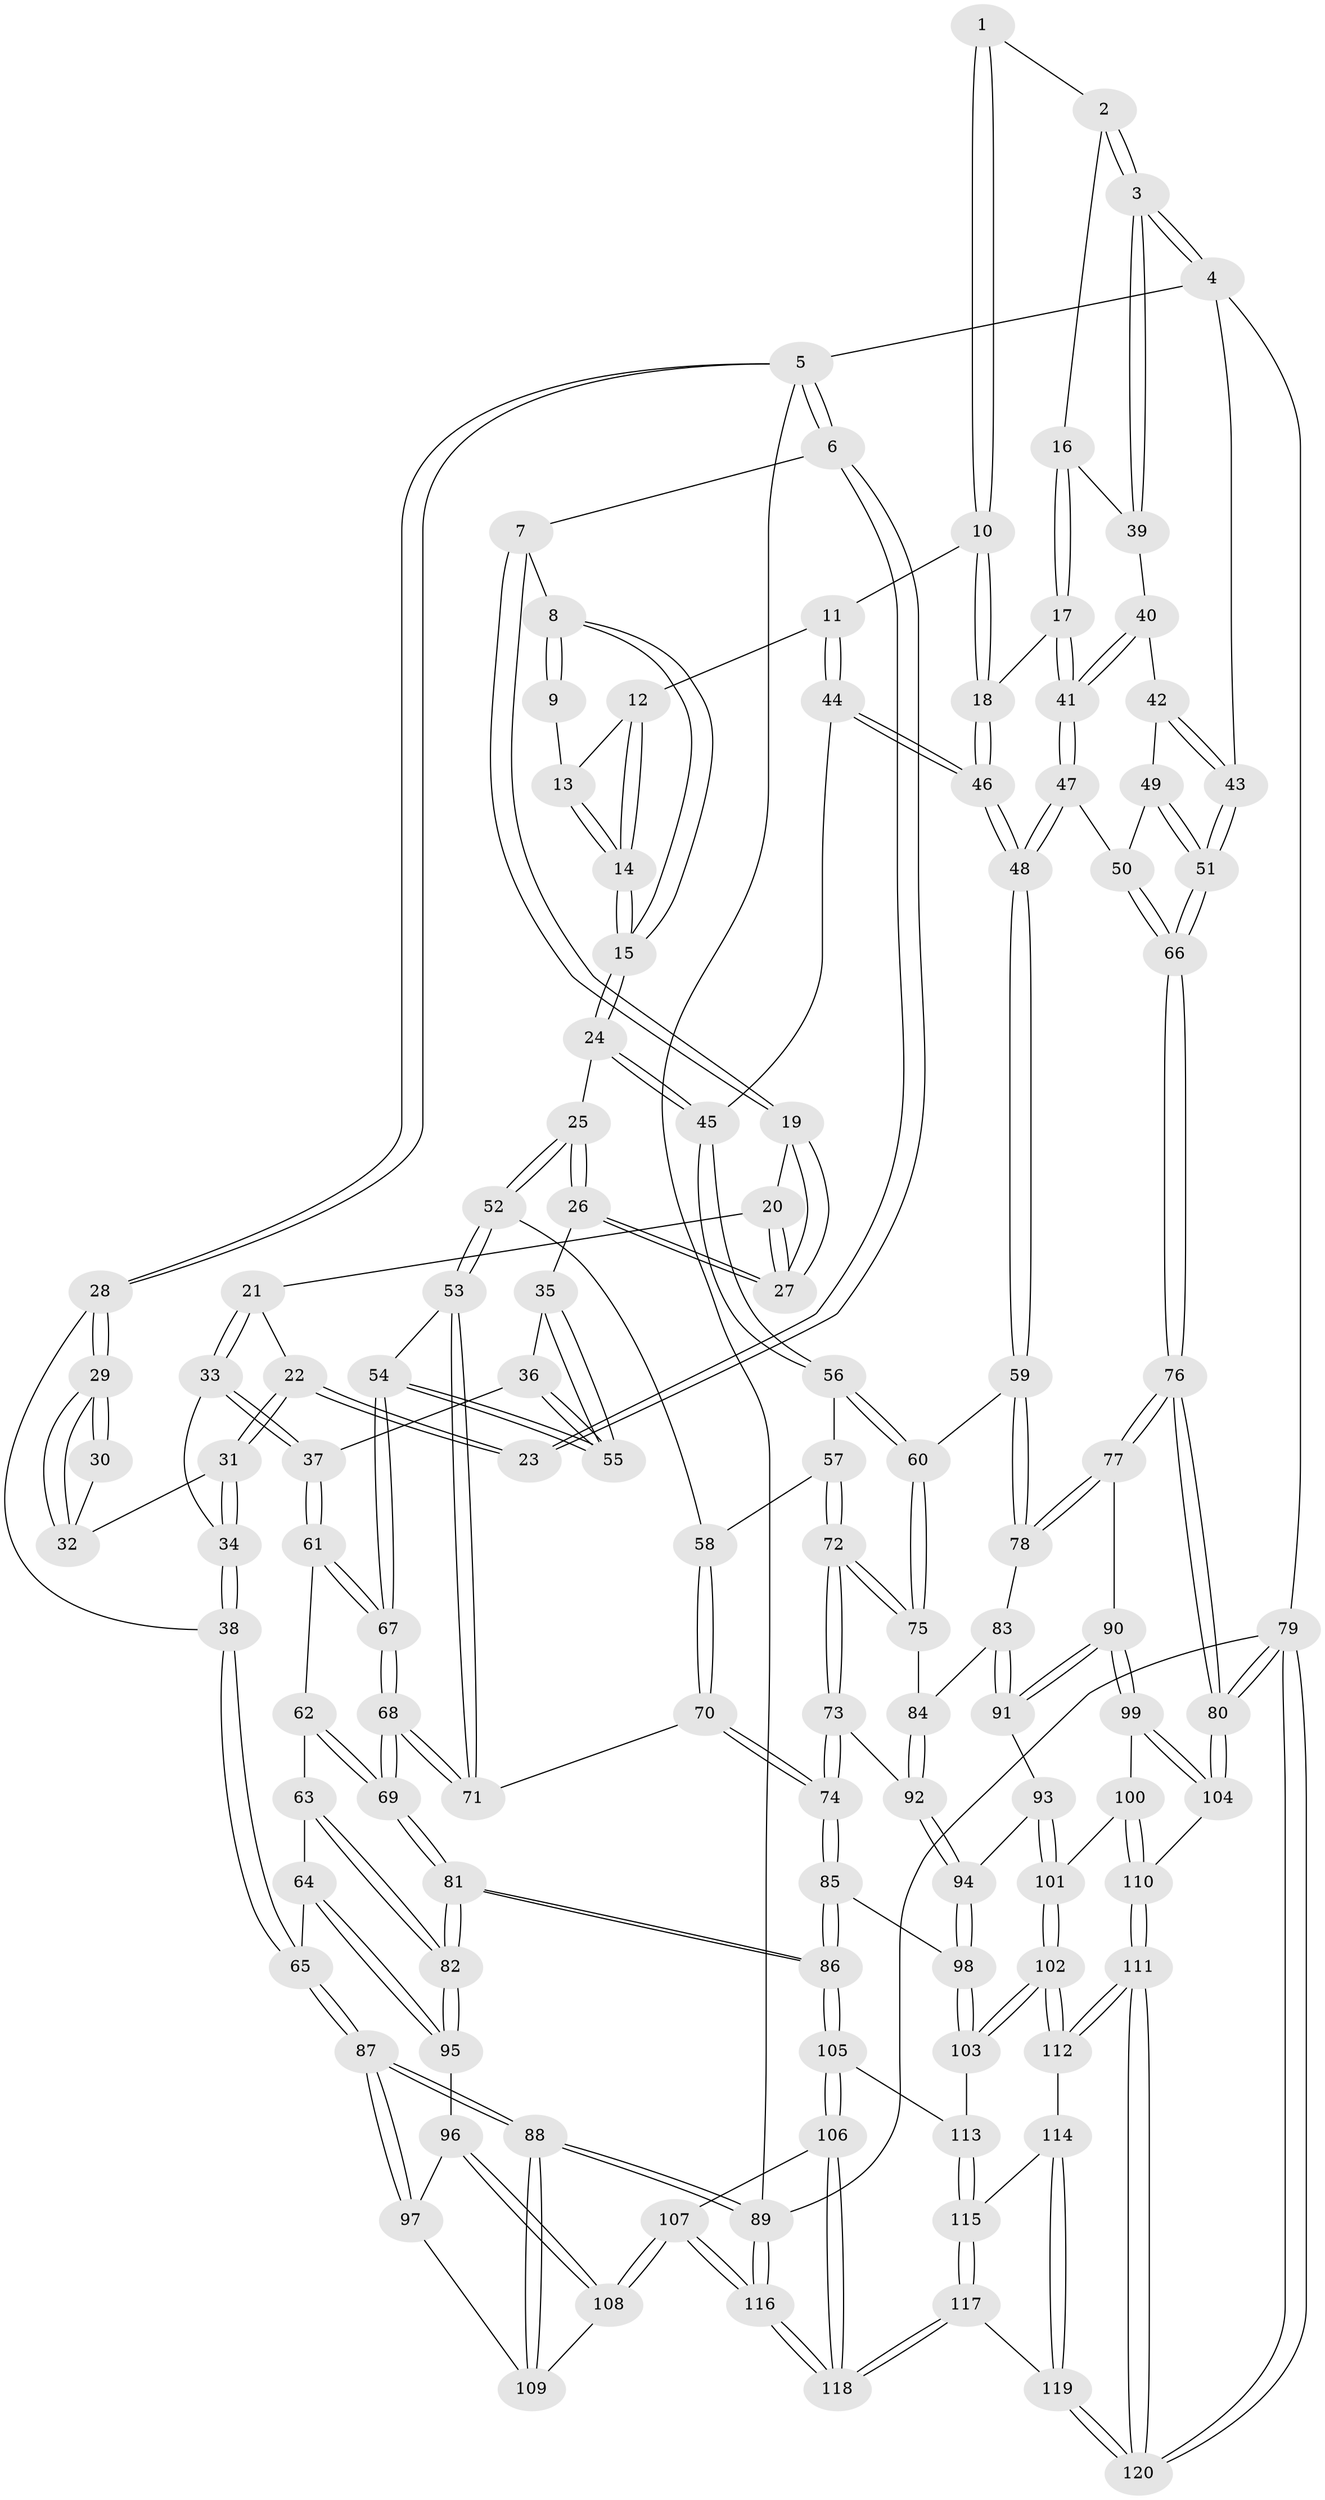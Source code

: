 // Generated by graph-tools (version 1.1) at 2025/38/03/09/25 02:38:48]
// undirected, 120 vertices, 297 edges
graph export_dot {
graph [start="1"]
  node [color=gray90,style=filled];
  1 [pos="+0.64914653856703+0"];
  2 [pos="+1+0"];
  3 [pos="+1+0"];
  4 [pos="+1+0"];
  5 [pos="+0+0"];
  6 [pos="+0.27519767645945037+0"];
  7 [pos="+0.3088456537603935+0"];
  8 [pos="+0.32538196533184505+0"];
  9 [pos="+0.49321800519874165+0"];
  10 [pos="+0.6741188026579183+0.17079353721357288"];
  11 [pos="+0.6636641500737721+0.1738488645766071"];
  12 [pos="+0.6243904276441996+0.1791496140532016"];
  13 [pos="+0.5445958212306165+0"];
  14 [pos="+0.5344965816310302+0.20457877754835355"];
  15 [pos="+0.5210393279342296+0.2094656917783989"];
  16 [pos="+0.7227977737947778+0.1636294327831253"];
  17 [pos="+0.6901977172003458+0.17436137350401168"];
  18 [pos="+0.6833602023653031+0.17324218685439932"];
  19 [pos="+0.32500329775970727+0.03580311924557153"];
  20 [pos="+0.2900921860222716+0.1811783832546248"];
  21 [pos="+0.25268770926617723+0.19319552857595876"];
  22 [pos="+0.19542204300714047+0.11888822405720181"];
  23 [pos="+0.20250370261212639+0"];
  24 [pos="+0.5162092869780536+0.21511931078849636"];
  25 [pos="+0.45114570575314233+0.2594077419006134"];
  26 [pos="+0.43384468711703394+0.25873662757231114"];
  27 [pos="+0.4054492435654698+0.2326680823965796"];
  28 [pos="+0+0.17210994353156894"];
  29 [pos="+0+0.1717023466046369"];
  30 [pos="+0.11518822433029553+0.05740970110462728"];
  31 [pos="+0.12714526830067552+0.19182613549250138"];
  32 [pos="+0.07760348856652424+0.15817107615221715"];
  33 [pos="+0.19137740912718157+0.3343255279417822"];
  34 [pos="+0.15235122577787402+0.319735223576198"];
  35 [pos="+0.37789968228037096+0.29162034921607677"];
  36 [pos="+0.23195185736921817+0.3449987413840144"];
  37 [pos="+0.20210848341591872+0.34458896512014014"];
  38 [pos="+0+0.3638566848721536"];
  39 [pos="+0.8646421802734674+0.1673288110796359"];
  40 [pos="+0.8895744091336649+0.22371022359065465"];
  41 [pos="+0.770428171218078+0.3115487935761691"];
  42 [pos="+0.9112671455669292+0.25115251222264146"];
  43 [pos="+1+0.09254876051511815"];
  44 [pos="+0.6375543813484482+0.3942315345918317"];
  45 [pos="+0.6264524712130208+0.3961248225196913"];
  46 [pos="+0.6827510144209477+0.39969324229602"];
  47 [pos="+0.800595825389274+0.4264189375028607"];
  48 [pos="+0.7954068024959773+0.43529954472755567"];
  49 [pos="+0.9123999525990749+0.26073894855029484"];
  50 [pos="+0.876460538031448+0.38332868868673176"];
  51 [pos="+1+0.4176180751600392"];
  52 [pos="+0.4782265581569653+0.4029297600004889"];
  53 [pos="+0.4218190091544548+0.45289932140627975"];
  54 [pos="+0.3724744270998932+0.46775051806256884"];
  55 [pos="+0.36503601860491025+0.4572759837275824"];
  56 [pos="+0.5837765286371692+0.4312078245684985"];
  57 [pos="+0.5570415837247641+0.4384518404537186"];
  58 [pos="+0.5385280756830988+0.4371745835738116"];
  59 [pos="+0.7957207715094446+0.4508171741396077"];
  60 [pos="+0.6571440744045001+0.5367926435143371"];
  61 [pos="+0.2005656686409622+0.3686198987892992"];
  62 [pos="+0.1896861919789273+0.42286104277212827"];
  63 [pos="+0.10013924232415956+0.5207359544458061"];
  64 [pos="+0+0.4645855202713497"];
  65 [pos="+0+0.4533998233963218"];
  66 [pos="+1+0.42585291214859544"];
  67 [pos="+0.33741466212627264+0.5380164039892132"];
  68 [pos="+0.3307309309467948+0.5616487565107218"];
  69 [pos="+0.28735237323243895+0.649956252415235"];
  70 [pos="+0.4961087597885276+0.5530689257952314"];
  71 [pos="+0.4696342401294524+0.5353850696118282"];
  72 [pos="+0.5893565640304995+0.5973261603511645"];
  73 [pos="+0.5720442879471581+0.625573778354132"];
  74 [pos="+0.5342642882636484+0.6518786534741305"];
  75 [pos="+0.6565136378408992+0.5379217427918372"];
  76 [pos="+1+0.5582084233287607"];
  77 [pos="+0.93622132816439+0.6059079864299799"];
  78 [pos="+0.8237836780075168+0.5110457407644894"];
  79 [pos="+1+1"];
  80 [pos="+1+1"];
  81 [pos="+0.28202272660169453+0.6815258006851528"];
  82 [pos="+0.19453079955293096+0.6748059995635146"];
  83 [pos="+0.7547429441400209+0.6047728402541154"];
  84 [pos="+0.7287504716871722+0.6251166617599886"];
  85 [pos="+0.5236770426116463+0.6710922993871702"];
  86 [pos="+0.33598782271265176+0.7387165993758291"];
  87 [pos="+0+0.7084534816657941"];
  88 [pos="+0+1"];
  89 [pos="+0+1"];
  90 [pos="+0.893772861866967+0.6872740466958471"];
  91 [pos="+0.823541570248302+0.6871039234791825"];
  92 [pos="+0.7145357647421464+0.6509339798402458"];
  93 [pos="+0.7419083861344157+0.7076864958404427"];
  94 [pos="+0.7308498268386809+0.7055998585231164"];
  95 [pos="+0.179326289909658+0.6805303044809335"];
  96 [pos="+0.15469350561640374+0.6917931056838952"];
  97 [pos="+0.050652616750346796+0.719020765939632"];
  98 [pos="+0.6419076340370669+0.8013151484185403"];
  99 [pos="+0.89495330013742+0.7482720483583442"];
  100 [pos="+0.8389058084564806+0.8130444626450948"];
  101 [pos="+0.820468229054886+0.8158231738182737"];
  102 [pos="+0.6877858794944302+0.887684324351132"];
  103 [pos="+0.6425689932462822+0.8049920353683768"];
  104 [pos="+1+0.8888249626183466"];
  105 [pos="+0.33759344179038275+0.7772420905158782"];
  106 [pos="+0.33712314476192445+0.7783156119113258"];
  107 [pos="+0.20625429484420732+0.9007908032422948"];
  108 [pos="+0.11828742643093003+0.8846640853780574"];
  109 [pos="+0.08873034168755892+0.8899578243381507"];
  110 [pos="+0.8809100295685955+0.8891082667533589"];
  111 [pos="+0.7736140634421835+1"];
  112 [pos="+0.6859747452528931+0.9205339819183982"];
  113 [pos="+0.4693658578926085+0.8749042557975468"];
  114 [pos="+0.5494705081752114+0.9386486595968838"];
  115 [pos="+0.48221273181915203+0.8996314710067511"];
  116 [pos="+0.1820781602717013+1"];
  117 [pos="+0.3850804886460133+1"];
  118 [pos="+0.3708192731722113+1"];
  119 [pos="+0.45961067715969733+1"];
  120 [pos="+0.7909189294518207+1"];
  1 -- 2;
  1 -- 10;
  1 -- 10;
  2 -- 3;
  2 -- 3;
  2 -- 16;
  3 -- 4;
  3 -- 4;
  3 -- 39;
  3 -- 39;
  4 -- 5;
  4 -- 43;
  4 -- 79;
  5 -- 6;
  5 -- 6;
  5 -- 28;
  5 -- 28;
  5 -- 89;
  6 -- 7;
  6 -- 23;
  6 -- 23;
  7 -- 8;
  7 -- 19;
  7 -- 19;
  8 -- 9;
  8 -- 9;
  8 -- 15;
  8 -- 15;
  9 -- 13;
  10 -- 11;
  10 -- 18;
  10 -- 18;
  11 -- 12;
  11 -- 44;
  11 -- 44;
  12 -- 13;
  12 -- 14;
  12 -- 14;
  13 -- 14;
  13 -- 14;
  14 -- 15;
  14 -- 15;
  15 -- 24;
  15 -- 24;
  16 -- 17;
  16 -- 17;
  16 -- 39;
  17 -- 18;
  17 -- 41;
  17 -- 41;
  18 -- 46;
  18 -- 46;
  19 -- 20;
  19 -- 27;
  19 -- 27;
  20 -- 21;
  20 -- 27;
  20 -- 27;
  21 -- 22;
  21 -- 33;
  21 -- 33;
  22 -- 23;
  22 -- 23;
  22 -- 31;
  22 -- 31;
  24 -- 25;
  24 -- 45;
  24 -- 45;
  25 -- 26;
  25 -- 26;
  25 -- 52;
  25 -- 52;
  26 -- 27;
  26 -- 27;
  26 -- 35;
  28 -- 29;
  28 -- 29;
  28 -- 38;
  29 -- 30;
  29 -- 30;
  29 -- 32;
  29 -- 32;
  30 -- 32;
  31 -- 32;
  31 -- 34;
  31 -- 34;
  33 -- 34;
  33 -- 37;
  33 -- 37;
  34 -- 38;
  34 -- 38;
  35 -- 36;
  35 -- 55;
  35 -- 55;
  36 -- 37;
  36 -- 55;
  36 -- 55;
  37 -- 61;
  37 -- 61;
  38 -- 65;
  38 -- 65;
  39 -- 40;
  40 -- 41;
  40 -- 41;
  40 -- 42;
  41 -- 47;
  41 -- 47;
  42 -- 43;
  42 -- 43;
  42 -- 49;
  43 -- 51;
  43 -- 51;
  44 -- 45;
  44 -- 46;
  44 -- 46;
  45 -- 56;
  45 -- 56;
  46 -- 48;
  46 -- 48;
  47 -- 48;
  47 -- 48;
  47 -- 50;
  48 -- 59;
  48 -- 59;
  49 -- 50;
  49 -- 51;
  49 -- 51;
  50 -- 66;
  50 -- 66;
  51 -- 66;
  51 -- 66;
  52 -- 53;
  52 -- 53;
  52 -- 58;
  53 -- 54;
  53 -- 71;
  53 -- 71;
  54 -- 55;
  54 -- 55;
  54 -- 67;
  54 -- 67;
  56 -- 57;
  56 -- 60;
  56 -- 60;
  57 -- 58;
  57 -- 72;
  57 -- 72;
  58 -- 70;
  58 -- 70;
  59 -- 60;
  59 -- 78;
  59 -- 78;
  60 -- 75;
  60 -- 75;
  61 -- 62;
  61 -- 67;
  61 -- 67;
  62 -- 63;
  62 -- 69;
  62 -- 69;
  63 -- 64;
  63 -- 82;
  63 -- 82;
  64 -- 65;
  64 -- 95;
  64 -- 95;
  65 -- 87;
  65 -- 87;
  66 -- 76;
  66 -- 76;
  67 -- 68;
  67 -- 68;
  68 -- 69;
  68 -- 69;
  68 -- 71;
  68 -- 71;
  69 -- 81;
  69 -- 81;
  70 -- 71;
  70 -- 74;
  70 -- 74;
  72 -- 73;
  72 -- 73;
  72 -- 75;
  72 -- 75;
  73 -- 74;
  73 -- 74;
  73 -- 92;
  74 -- 85;
  74 -- 85;
  75 -- 84;
  76 -- 77;
  76 -- 77;
  76 -- 80;
  76 -- 80;
  77 -- 78;
  77 -- 78;
  77 -- 90;
  78 -- 83;
  79 -- 80;
  79 -- 80;
  79 -- 120;
  79 -- 120;
  79 -- 89;
  80 -- 104;
  80 -- 104;
  81 -- 82;
  81 -- 82;
  81 -- 86;
  81 -- 86;
  82 -- 95;
  82 -- 95;
  83 -- 84;
  83 -- 91;
  83 -- 91;
  84 -- 92;
  84 -- 92;
  85 -- 86;
  85 -- 86;
  85 -- 98;
  86 -- 105;
  86 -- 105;
  87 -- 88;
  87 -- 88;
  87 -- 97;
  87 -- 97;
  88 -- 89;
  88 -- 89;
  88 -- 109;
  88 -- 109;
  89 -- 116;
  89 -- 116;
  90 -- 91;
  90 -- 91;
  90 -- 99;
  90 -- 99;
  91 -- 93;
  92 -- 94;
  92 -- 94;
  93 -- 94;
  93 -- 101;
  93 -- 101;
  94 -- 98;
  94 -- 98;
  95 -- 96;
  96 -- 97;
  96 -- 108;
  96 -- 108;
  97 -- 109;
  98 -- 103;
  98 -- 103;
  99 -- 100;
  99 -- 104;
  99 -- 104;
  100 -- 101;
  100 -- 110;
  100 -- 110;
  101 -- 102;
  101 -- 102;
  102 -- 103;
  102 -- 103;
  102 -- 112;
  102 -- 112;
  103 -- 113;
  104 -- 110;
  105 -- 106;
  105 -- 106;
  105 -- 113;
  106 -- 107;
  106 -- 118;
  106 -- 118;
  107 -- 108;
  107 -- 108;
  107 -- 116;
  107 -- 116;
  108 -- 109;
  110 -- 111;
  110 -- 111;
  111 -- 112;
  111 -- 112;
  111 -- 120;
  111 -- 120;
  112 -- 114;
  113 -- 115;
  113 -- 115;
  114 -- 115;
  114 -- 119;
  114 -- 119;
  115 -- 117;
  115 -- 117;
  116 -- 118;
  116 -- 118;
  117 -- 118;
  117 -- 118;
  117 -- 119;
  119 -- 120;
  119 -- 120;
}
